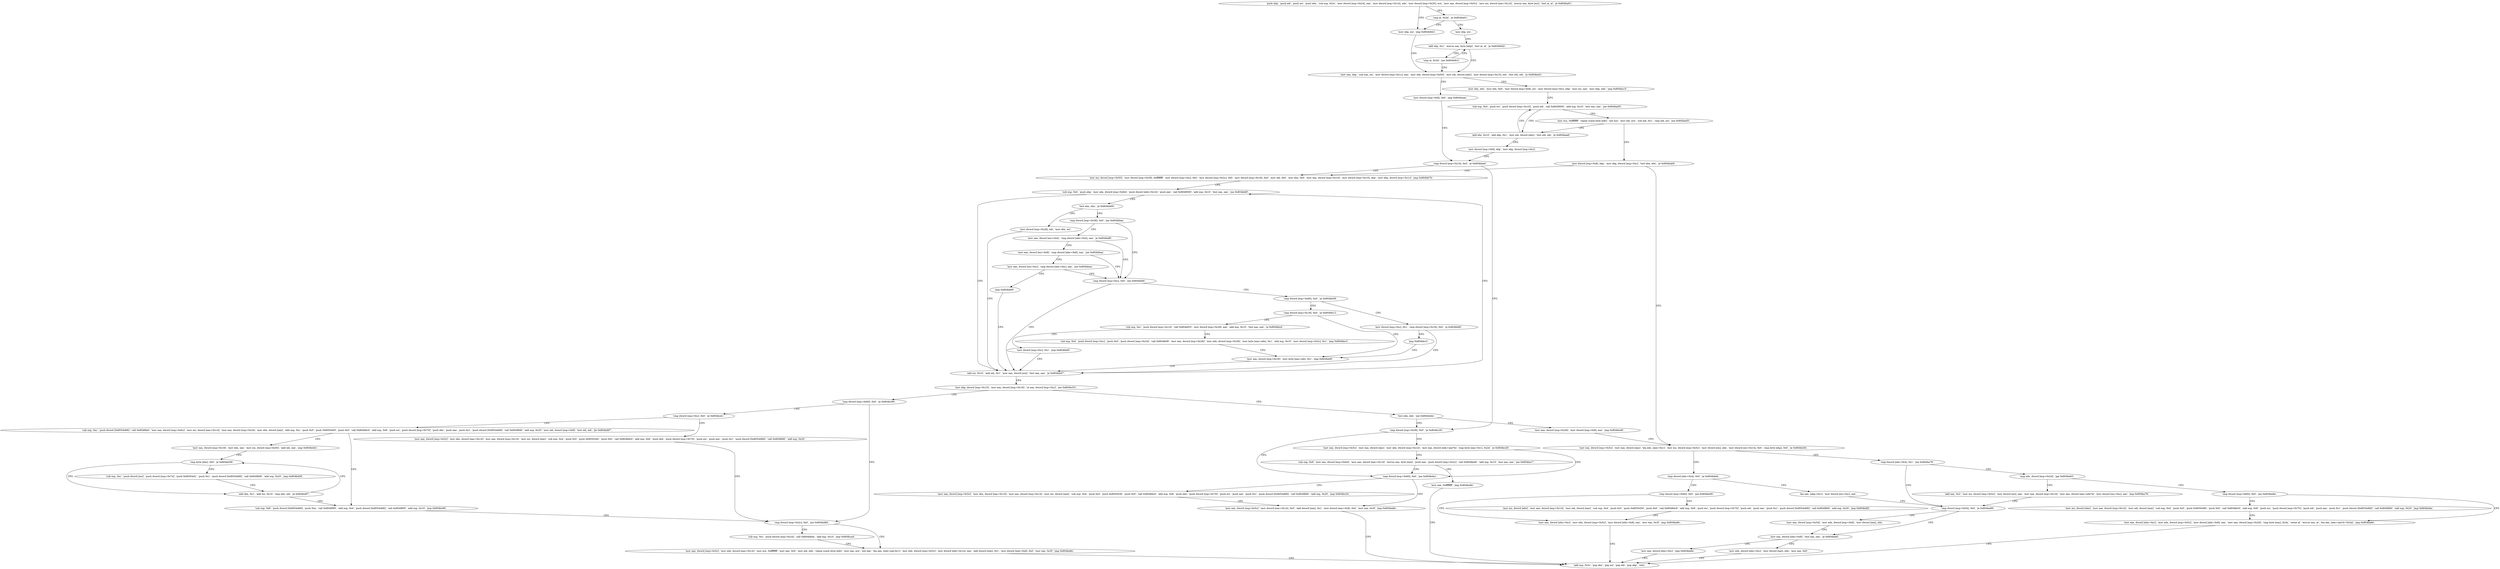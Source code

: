 digraph "func" {
"134527388" [label = "'push ebp', 'push edi', 'push esi', 'push ebx', 'sub esp, 0x3c', 'mov dword [esp+0x24], eax', 'mov dword [esp+0x14], edx', 'mov dword [esp+0x20], ecx', 'mov eax, dword [esp+0x5c]', 'mov esi, dword [eax+0x14]', 'movzx eax, byte [esi]', 'test al, al', 'je 0x804ba01', " ]
"134527489" [label = "'mov ebp, esi', 'jmp 0x804b9d2', " ]
"134527421" [label = "'cmp al, 0x3d', 'je 0x804ba01', " ]
"134527442" [label = "'mov eax, ebp', 'sub eax, esi', 'mov dword [esp+0x1c], eax', 'mov edx, dword [esp+0x50]', 'mov edi, dword [edx]', 'mov dword [esp+0x10], edi', 'test edi, edi', 'je 0x804bed1', " ]
"134527425" [label = "'mov ebp, esi', " ]
"134528721" [label = "'mov dword [esp+0x8], 0x0', 'jmp 0x804baae', " ]
"134527468" [label = "'mov ebx, edx', 'mov edx, 0x0', 'mov dword [esp+0x8], esi', 'mov dword [esp+0xc], ebp', 'mov esi, eax', 'mov ebp, edx', 'jmp 0x804ba15', " ]
"134527427" [label = "'add ebp, 0x1', 'movzx eax, byte [ebp]', 'test al, al', 'je 0x804b9d2', " ]
"134527662" [label = "'cmp dword [esp+0x10], 0x0', 'je 0x804bbed', " ]
"134527509" [label = "'sub esp, 0x4', 'push esi', 'push dword [esp+0x10]', 'push edi', 'call 0x8049000', 'add esp, 0x10', 'test eax, eax', 'jne 0x804ba05', " ]
"134527438" [label = "'cmp al, 0x3d', 'jne 0x804b9c3', " ]
"134527981" [label = "'cmp dword [esp+0x58], 0x0', 'je 0x804bc29', " ]
"134527673" [label = "'mov esi, dword [esp+0x50]', 'mov dword [esp+0x28], 0xffffffff', 'mov dword [esp+0xc], 0x0', 'mov dword [esp+0x2c], 0x0', 'mov dword [esp+0x18], 0x0', 'mov edi, 0x0', 'mov ebx, 0x0', 'mov eax, dword [esp+0x10]', 'mov dword [esp+0x10], ebp', 'mov ebp, dword [esp+0x1c]', 'jmp 0x804bb7b', " ]
"134527493" [label = "'add ebx, 0x10', 'add ebp, 0x1', 'mov edi, dword [ebx]', 'test edi, edi', 'je 0x804baa6', " ]
"134527530" [label = "'mov ecx, 0xffffffff', 'repne scasb byte [edi]', 'not ecx', 'mov edi, ecx', 'sub edi, 0x1', 'cmp edi, esi', 'jne 0x804ba05', " ]
"134528041" [label = "'cmp dword [esp+0x60], 0x0', 'jne 0x804bda1', " ]
"134527988" [label = "'mov eax, dword [esp+0x5c]', 'mov eax, dword [eax]', 'mov edx, dword [esp+0x14]', 'mov eax, dword [edx+eax*4]', 'cmp byte [eax+0x1], 0x2d', 'je 0x804bc29', " ]
"134527867" [label = "'sub esp, 0x4', 'push ebp', 'mov edx, dword [esp+0x64]', 'push dword [edx+0x14]', 'push eax', 'call 0x8049000', 'add esp, 0x10', 'test eax, eax', 'jne 0x804bb6f', " ]
"134527654" [label = "'mov dword [esp+0x8], ebp', 'mov ebp, dword [esp+0xc]', " ]
"134527548" [label = "'mov dword [esp+0x8], ebp', 'mov ebp, dword [esp+0xc]', 'test ebx, ebx', 'je 0x804bab9', " ]
"134528417" [label = "'mov eax, dword [esp+0x5c]', 'mov ebx, dword [eax+0x14]', 'mov eax, dword [esp+0x14]', 'mov esi, dword [eax]', 'sub esp, 0x4', 'push 0x5', 'push 0x8050430', 'push 0x0', 'call 0x8048dc0', 'add esp, 0x8', 'push ebx', 'push dword [esp+0x70]', 'push esi', 'push eax', 'push 0x1', 'push dword [0x8054d68]', 'call 0x8048fd0', 'add esp, 0x20', 'jmp 0x804bc34', " ]
"134528052" [label = "'mov eax, dword [esp+0x5c]', 'mov dword [eax+0x14], 0x0', 'add dword [eax], 0x1', 'mov dword [eax+0x8], 0x0', 'mov eax, 0x3f', 'jmp 0x804ba9e', " ]
"134528007" [label = "'sub esp, 0x8', 'mov eax, dword [esp+0x64]', 'mov eax, dword [eax+0x14]', 'movsx eax, byte [eax]', 'push eax', 'push dword [esp+0x2c]', 'call 0x8048ed0', 'add esp, 0x10', 'test eax, eax', 'jne 0x804bec7', " ]
"134527855" [label = "'add esi, 0x10', 'add edi, 0x1', 'mov eax, dword [esi]', 'test eax, eax', 'je 0x804bbd7', " ]
"134527891" [label = "'test ebx, ebx', 'je 0x804bb69', " ]
"134527560" [label = "'mov eax, dword [esp+0x5c]', 'mov eax, dword [eax]', 'lea edx, [eax+0x1]', 'mov esi, dword [esp+0x5c]', 'mov dword [esi], edx', 'mov dword [esi+0x14], 0x0', 'cmp byte [ebp], 0x0', 'je 0x804be3b', " ]
"134527646" [label = "'add esp, 0x3c', 'pop ebx', 'pop esi', 'pop edi', 'pop ebp', 'retn', " ]
"134528711" [label = "'mov eax, 0xffffffff', 'jmp 0x804ba9e', " ]
"134527959" [label = "'mov ebp, dword [esp+0x10]', 'mov eax, dword [esp+0x18]', 'or eax, dword [esp+0xc]', 'jne 0x804bc53', " ]
"134527849" [label = "'mov dword [esp+0x28], edi', 'mov ebx, esi', " ]
"134527895" [label = "'cmp dword [esp+0x58], 0x0', 'jne 0x804bbaa', " ]
"134528571" [label = "'cmp dword [ebx+0x4], 0x1', 'jne 0x804ba78', " ]
"134527592" [label = "'cmp dword [ebx+0x4], 0x0', 'je 0x804bdeb', " ]
"134528083" [label = "'cmp dword [esp+0x60], 0x0', 'je 0x804bc99', " ]
"134527973" [label = "'test ebx, ebx', 'jne 0x804bdde', " ]
"134527914" [label = "'cmp dword [esp+0xc], 0x0', 'jne 0x804bb6f', " ]
"134527902" [label = "'mov eax, dword [esi+0x4]', 'cmp dword [ebx+0x4], eax', 'je 0x804baf8', " ]
"134527608" [label = "'cmp dword [esp+0x54], 0x0', 'je 0x804ba89', " ]
"134528581" [label = "'cmp edx, dword [esp+0x24]', 'jge 0x804be63', " ]
"134528491" [label = "'cmp dword [esp+0x60], 0x0', 'jne 0x804be06', " ]
"134527602" [label = "'lea eax, [ebp+0x1]', 'mov dword [esi+0xc], eax', " ]
"134528153" [label = "'cmp dword [esp+0x2c], 0x0', 'jne 0x804bd8d', " ]
"134528090" [label = "'cmp dword [esp+0xc], 0x0', 'je 0x804bcdc', " ]
"134528478" [label = "'mov eax, dword [esp+0x28]', 'mov dword [esp+0x8], eax', 'jmp 0x804ba48', " ]
"134527921" [label = "'cmp dword [esp+0x60], 0x0', 'je 0x804bb58', " ]
"134527736" [label = "'mov eax, dword [esi+0x8]', 'cmp dword [ebx+0x8], eax', 'jne 0x804bbaa', " ]
"134527625" [label = "'mov eax, dword [ebx+0x8]', 'test eax, eax', 'je 0x804bebf', " ]
"134527615" [label = "'mov eax, dword [esp+0x54]', 'mov edx, dword [esp+0x8]', 'mov dword [eax], edx', " ]
"134528611" [label = "'cmp dword [esp+0x60], 0x0', 'jne 0x804be8a', " ]
"134528587" [label = "'add eax, 0x2', 'mov esi, dword [esp+0x5c]', 'mov dword [esi], eax', 'mov eax, dword [esp+0x14]', 'mov eax, dword [eax+edx*4]', 'mov dword [esi+0xc], eax', 'jmp 0x804ba78', " ]
"134528518" [label = "'mov esi, dword [ebx]', 'mov eax, dword [esp+0x14]', 'mov edi, dword [eax]', 'sub esp, 0x4', 'push 0x5', 'push 0x8050450', 'push 0x0', 'call 0x8048dc0', 'add esp, 0x8', 'push esi', 'push dword [esp+0x70]', 'push edi', 'push eax', 'push 0x1', 'push dword [0x8054d68]', 'call 0x8048fd0', 'add esp, 0x20', 'jmp 0x804bdf2', " ]
"134528498" [label = "'mov eax, dword [ebx+0xc]', 'mov edx, dword [esp+0x5c]', 'mov dword [edx+0x8], eax', 'mov eax, 0x3f', 'jmp 0x804ba9e', " ]
"134528397" [label = "'sub esp, 0xc', 'push dword [esp+0x24]', 'call 0x804b84a', 'add esp, 0x10', 'jmp 0x804bca4', " ]
"134528164" [label = "'mov eax, dword [esp+0x5c]', 'mov edx, dword [eax+0x14]', 'mov ecx, 0xffffffff', 'mov eax, 0x0', 'mov edi, edx', 'repne scasb byte [edi]', 'mov eax, ecx', 'not eax', 'lea eax, [edx+eax-0x1]', 'mov edx, dword [esp+0x5c]', 'mov dword [edx+0x14], eax', 'add dword [edx], 0x1', 'mov dword [edx+0x8], 0x0', 'mov eax, 0x3f', 'jmp 0x804ba9e', " ]
"134528220" [label = "'sub esp, 0xc', 'push dword [0x8054d68]', 'call 0x8048fa0', 'mov eax, dword [esp+0x6c]', 'mov esi, dword [eax+0x14]', 'mov eax, dword [esp+0x24]', 'mov ebx, dword [eax]', 'add esp, 0xc', 'push 0x5', 'push 0x8050400', 'push 0x0', 'call 0x8048dc0', 'add esp, 0x8', 'push esi', 'push dword [esp+0x70]', 'push ebx', 'push eax', 'push 0x1', 'push dword [0x8054d68]', 'call 0x8048fd0', 'add esp, 0x20', 'mov edi, dword [esp+0x8]', 'test edi, edi', 'jle 0x804bd67', " ]
"134528097" [label = "'mov eax, dword [esp+0x5c]', 'mov ebx, dword [eax+0x14]', 'mov eax, dword [esp+0x14]', 'mov esi, dword [eax]', 'sub esp, 0x4', 'push 0x5', 'push 0x80503e0', 'push 0x0', 'call 0x8048dc0', 'add esp, 0x8', 'push ebx', 'push dword [esp+0x70]', 'push esi', 'push eax', 'push 0x1', 'push dword [0x8054d68]', 'call 0x8048fd0', 'add esp, 0x20', " ]
"134527832" [label = "'mov dword [esp+0xc], 0x1', 'cmp dword [esp+0x18], 0x0', 'je 0x804bb6f', " ]
"134527928" [label = "'cmp dword [esp+0x18], 0x0', 'je 0x804bb12', " ]
"134527748" [label = "'mov eax, dword [esi+0xc]', 'cmp dword [ebx+0xc], eax', 'jne 0x804bbaa', " ]
"134528703" [label = "'mov eax, dword [ebx+0xc]', 'jmp 0x804ba9e', " ]
"134527636" [label = "'mov edx, dword [ebx+0xc]', 'mov dword [eax], edx', 'mov eax, 0x0', " ]
"134528650" [label = "'mov esi, dword [ebx]', 'mov eax, dword [esp+0x14]', 'mov edi, dword [eax]', 'sub esp, 0x4', 'push 0x5', 'push 0x8050480', 'push 0x0', 'call 0x8048dc0', 'add esp, 0x8', 'push esi', 'push dword [esp+0x70]', 'push edi', 'push eax', 'push 0x1', 'push dword [0x8054d68]', 'call 0x8048fd0', 'add esp, 0x20', 'jmp 0x804be6a', " ]
"134528618" [label = "'mov eax, dword [ebx+0xc]', 'mov edx, dword [esp+0x5c]', 'mov dword [edx+0x8], eax', 'mov eax, dword [esp+0x20]', 'cmp byte [eax], 0x3a', 'setne al', 'movzx eax, al', 'lea eax, [eax+eax*4+0x3a]', 'jmp 0x804ba9e', " ]
"134528359" [label = "'sub esp, 0x8', 'push dword [0x8054d68]', 'push 0xa', 'call 0x8048f90', 'add esp, 0x4', 'push dword [0x8054d68]', 'call 0x8048f00', 'add esp, 0x10', 'jmp 0x804bc99', " ]
"134528298" [label = "'mov eax, dword [esp+0x18]', 'mov ebx, eax', 'mov esi, dword [esp+0x50]', 'add edi, eax', 'jmp 0x804bd42', " ]
"134527847" [label = "'jmp 0x804bbc3', " ]
"134527762" [label = "'sub esp, 0xc', 'push dword [esp+0x14]', 'call 0x804ef25', 'mov dword [esp+0x28], eax', 'add esp, 0x10', 'test eax, eax', 'je 0x804bbcd', " ]
"134527939" [label = "'mov eax, dword [esp+0x18]', 'mov byte [eax+edi], 0x1', 'jmp 0x804bb6f', " ]
"134527760" [label = "'jmp 0x804bb6f', " ]
"134528322" [label = "'cmp byte [ebx], 0x0', 'je 0x804bd38', " ]
"134527949" [label = "'mov dword [esp+0xc], 0x1', 'jmp 0x804bb6f', " ]
"134527789" [label = "'sub esp, 0x4', 'push dword [esp+0xc]', 'push 0x0', 'push dword [esp+0x24]', 'call 0x8048ef0', 'mov eax, dword [esp+0x28]', 'mov edx, dword [esp+0x38]', 'mov byte [eax+edx], 0x1', 'add esp, 0x10', 'mov dword [esp+0x2c], 0x1', 'jmp 0x804bbc3', " ]
"134528312" [label = "'add ebx, 0x1', 'add esi, 0x10', 'cmp ebx, edi', 'je 0x804bd67', " ]
"134528327" [label = "'sub esp, 0xc', 'push dword [esi]', 'push dword [esp+0x74]', 'push 0x80504d1', 'push 0x1', 'push dword [0x8054d68]', 'call 0x8048fd0', 'add esp, 0x20', 'jmp 0x804bd38', " ]
"134527388" -> "134527489" [ label = "CFG" ]
"134527388" -> "134527421" [ label = "CFG" ]
"134527489" -> "134527442" [ label = "CFG" ]
"134527421" -> "134527489" [ label = "CFG" ]
"134527421" -> "134527425" [ label = "CFG" ]
"134527442" -> "134528721" [ label = "CFG" ]
"134527442" -> "134527468" [ label = "CFG" ]
"134527425" -> "134527427" [ label = "CFG" ]
"134528721" -> "134527662" [ label = "CFG" ]
"134527468" -> "134527509" [ label = "CFG" ]
"134527427" -> "134527442" [ label = "CFG" ]
"134527427" -> "134527438" [ label = "CFG" ]
"134527662" -> "134527981" [ label = "CFG" ]
"134527662" -> "134527673" [ label = "CFG" ]
"134527509" -> "134527493" [ label = "CFG" ]
"134527509" -> "134527530" [ label = "CFG" ]
"134527438" -> "134527427" [ label = "CFG" ]
"134527438" -> "134527442" [ label = "CFG" ]
"134527981" -> "134528041" [ label = "CFG" ]
"134527981" -> "134527988" [ label = "CFG" ]
"134527673" -> "134527867" [ label = "CFG" ]
"134527493" -> "134527654" [ label = "CFG" ]
"134527493" -> "134527509" [ label = "CFG" ]
"134527530" -> "134527493" [ label = "CFG" ]
"134527530" -> "134527548" [ label = "CFG" ]
"134528041" -> "134528417" [ label = "CFG" ]
"134528041" -> "134528052" [ label = "CFG" ]
"134527988" -> "134528041" [ label = "CFG" ]
"134527988" -> "134528007" [ label = "CFG" ]
"134527867" -> "134527855" [ label = "CFG" ]
"134527867" -> "134527891" [ label = "CFG" ]
"134527654" -> "134527662" [ label = "CFG" ]
"134527548" -> "134527673" [ label = "CFG" ]
"134527548" -> "134527560" [ label = "CFG" ]
"134528417" -> "134528052" [ label = "CFG" ]
"134528052" -> "134527646" [ label = "CFG" ]
"134528007" -> "134528711" [ label = "CFG" ]
"134528007" -> "134528041" [ label = "CFG" ]
"134527855" -> "134527959" [ label = "CFG" ]
"134527855" -> "134527867" [ label = "CFG" ]
"134527891" -> "134527849" [ label = "CFG" ]
"134527891" -> "134527895" [ label = "CFG" ]
"134527560" -> "134528571" [ label = "CFG" ]
"134527560" -> "134527592" [ label = "CFG" ]
"134528711" -> "134527646" [ label = "CFG" ]
"134527959" -> "134528083" [ label = "CFG" ]
"134527959" -> "134527973" [ label = "CFG" ]
"134527849" -> "134527855" [ label = "CFG" ]
"134527895" -> "134527914" [ label = "CFG" ]
"134527895" -> "134527902" [ label = "CFG" ]
"134528571" -> "134527608" [ label = "CFG" ]
"134528571" -> "134528581" [ label = "CFG" ]
"134527592" -> "134528491" [ label = "CFG" ]
"134527592" -> "134527602" [ label = "CFG" ]
"134528083" -> "134528153" [ label = "CFG" ]
"134528083" -> "134528090" [ label = "CFG" ]
"134527973" -> "134528478" [ label = "CFG" ]
"134527973" -> "134527981" [ label = "CFG" ]
"134527914" -> "134527855" [ label = "CFG" ]
"134527914" -> "134527921" [ label = "CFG" ]
"134527902" -> "134527736" [ label = "CFG" ]
"134527902" -> "134527914" [ label = "CFG" ]
"134527608" -> "134527625" [ label = "CFG" ]
"134527608" -> "134527615" [ label = "CFG" ]
"134528581" -> "134528611" [ label = "CFG" ]
"134528581" -> "134528587" [ label = "CFG" ]
"134528491" -> "134528518" [ label = "CFG" ]
"134528491" -> "134528498" [ label = "CFG" ]
"134527602" -> "134527608" [ label = "CFG" ]
"134528153" -> "134528397" [ label = "CFG" ]
"134528153" -> "134528164" [ label = "CFG" ]
"134528090" -> "134528220" [ label = "CFG" ]
"134528090" -> "134528097" [ label = "CFG" ]
"134528478" -> "134527560" [ label = "CFG" ]
"134527921" -> "134527832" [ label = "CFG" ]
"134527921" -> "134527928" [ label = "CFG" ]
"134527736" -> "134527914" [ label = "CFG" ]
"134527736" -> "134527748" [ label = "CFG" ]
"134527625" -> "134528703" [ label = "CFG" ]
"134527625" -> "134527636" [ label = "CFG" ]
"134527615" -> "134527625" [ label = "CFG" ]
"134528611" -> "134528650" [ label = "CFG" ]
"134528611" -> "134528618" [ label = "CFG" ]
"134528587" -> "134527608" [ label = "CFG" ]
"134528518" -> "134528498" [ label = "CFG" ]
"134528498" -> "134527646" [ label = "CFG" ]
"134528397" -> "134528164" [ label = "CFG" ]
"134528164" -> "134527646" [ label = "CFG" ]
"134528220" -> "134528359" [ label = "CFG" ]
"134528220" -> "134528298" [ label = "CFG" ]
"134528097" -> "134528153" [ label = "CFG" ]
"134527832" -> "134527855" [ label = "CFG" ]
"134527832" -> "134527847" [ label = "CFG" ]
"134527928" -> "134527762" [ label = "CFG" ]
"134527928" -> "134527939" [ label = "CFG" ]
"134527748" -> "134527914" [ label = "CFG" ]
"134527748" -> "134527760" [ label = "CFG" ]
"134528703" -> "134527646" [ label = "CFG" ]
"134527636" -> "134527646" [ label = "CFG" ]
"134528650" -> "134528618" [ label = "CFG" ]
"134528618" -> "134527646" [ label = "CFG" ]
"134528359" -> "134528153" [ label = "CFG" ]
"134528298" -> "134528322" [ label = "CFG" ]
"134527847" -> "134527939" [ label = "CFG" ]
"134527762" -> "134527949" [ label = "CFG" ]
"134527762" -> "134527789" [ label = "CFG" ]
"134527939" -> "134527855" [ label = "CFG" ]
"134527760" -> "134527855" [ label = "CFG" ]
"134528322" -> "134528312" [ label = "CFG" ]
"134528322" -> "134528327" [ label = "CFG" ]
"134527949" -> "134527855" [ label = "CFG" ]
"134527789" -> "134527939" [ label = "CFG" ]
"134528312" -> "134528359" [ label = "CFG" ]
"134528312" -> "134528322" [ label = "CFG" ]
"134528327" -> "134528312" [ label = "CFG" ]
}
